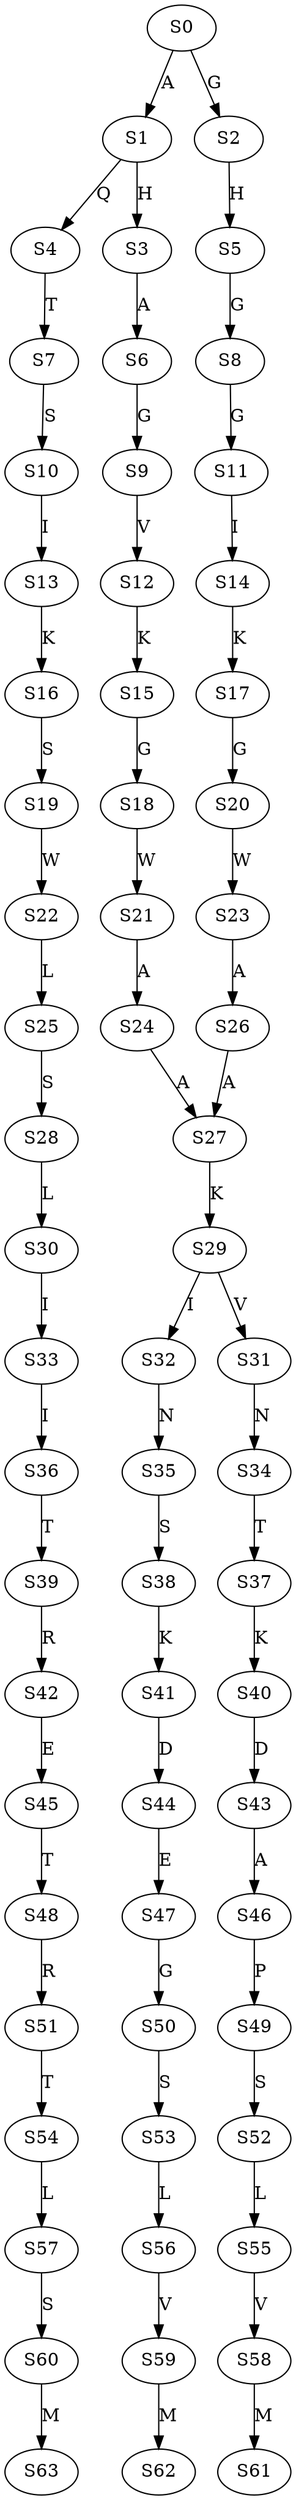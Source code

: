 strict digraph  {
	S0 -> S1 [ label = A ];
	S0 -> S2 [ label = G ];
	S1 -> S3 [ label = H ];
	S1 -> S4 [ label = Q ];
	S2 -> S5 [ label = H ];
	S3 -> S6 [ label = A ];
	S4 -> S7 [ label = T ];
	S5 -> S8 [ label = G ];
	S6 -> S9 [ label = G ];
	S7 -> S10 [ label = S ];
	S8 -> S11 [ label = G ];
	S9 -> S12 [ label = V ];
	S10 -> S13 [ label = I ];
	S11 -> S14 [ label = I ];
	S12 -> S15 [ label = K ];
	S13 -> S16 [ label = K ];
	S14 -> S17 [ label = K ];
	S15 -> S18 [ label = G ];
	S16 -> S19 [ label = S ];
	S17 -> S20 [ label = G ];
	S18 -> S21 [ label = W ];
	S19 -> S22 [ label = W ];
	S20 -> S23 [ label = W ];
	S21 -> S24 [ label = A ];
	S22 -> S25 [ label = L ];
	S23 -> S26 [ label = A ];
	S24 -> S27 [ label = A ];
	S25 -> S28 [ label = S ];
	S26 -> S27 [ label = A ];
	S27 -> S29 [ label = K ];
	S28 -> S30 [ label = L ];
	S29 -> S31 [ label = V ];
	S29 -> S32 [ label = I ];
	S30 -> S33 [ label = I ];
	S31 -> S34 [ label = N ];
	S32 -> S35 [ label = N ];
	S33 -> S36 [ label = I ];
	S34 -> S37 [ label = T ];
	S35 -> S38 [ label = S ];
	S36 -> S39 [ label = T ];
	S37 -> S40 [ label = K ];
	S38 -> S41 [ label = K ];
	S39 -> S42 [ label = R ];
	S40 -> S43 [ label = D ];
	S41 -> S44 [ label = D ];
	S42 -> S45 [ label = E ];
	S43 -> S46 [ label = A ];
	S44 -> S47 [ label = E ];
	S45 -> S48 [ label = T ];
	S46 -> S49 [ label = P ];
	S47 -> S50 [ label = G ];
	S48 -> S51 [ label = R ];
	S49 -> S52 [ label = S ];
	S50 -> S53 [ label = S ];
	S51 -> S54 [ label = T ];
	S52 -> S55 [ label = L ];
	S53 -> S56 [ label = L ];
	S54 -> S57 [ label = L ];
	S55 -> S58 [ label = V ];
	S56 -> S59 [ label = V ];
	S57 -> S60 [ label = S ];
	S58 -> S61 [ label = M ];
	S59 -> S62 [ label = M ];
	S60 -> S63 [ label = M ];
}
